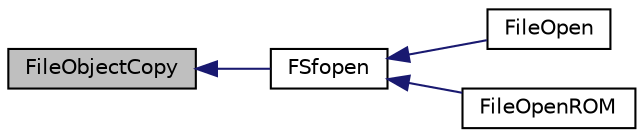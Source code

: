 digraph "FileObjectCopy"
{
  edge [fontname="Helvetica",fontsize="10",labelfontname="Helvetica",labelfontsize="10"];
  node [fontname="Helvetica",fontsize="10",shape=record];
  rankdir="LR";
  Node1 [label="FileObjectCopy",height=0.2,width=0.4,color="black", fillcolor="grey75", style="filled", fontcolor="black"];
  Node1 -> Node2 [dir="back",color="midnightblue",fontsize="10",style="solid",fontname="Helvetica"];
  Node2 [label="FSfopen",height=0.2,width=0.4,color="black", fillcolor="white", style="filled",URL="$_f_s_i_o_8c.html#a80780b69226fc956fb01be96e3dd4e66"];
  Node2 -> Node3 [dir="back",color="midnightblue",fontsize="10",style="solid",fontname="Helvetica"];
  Node3 [label="FileOpen",height=0.2,width=0.4,color="black", fillcolor="white", style="filled",URL="$_file_system_8c.html#aa82c8d7821c63cb52f019ffeb362c64b"];
  Node2 -> Node4 [dir="back",color="midnightblue",fontsize="10",style="solid",fontname="Helvetica"];
  Node4 [label="FileOpenROM",height=0.2,width=0.4,color="black", fillcolor="white", style="filled",URL="$_file_system_8c.html#ac74a42145bf44bfe5754a02f0b50bc55"];
}
